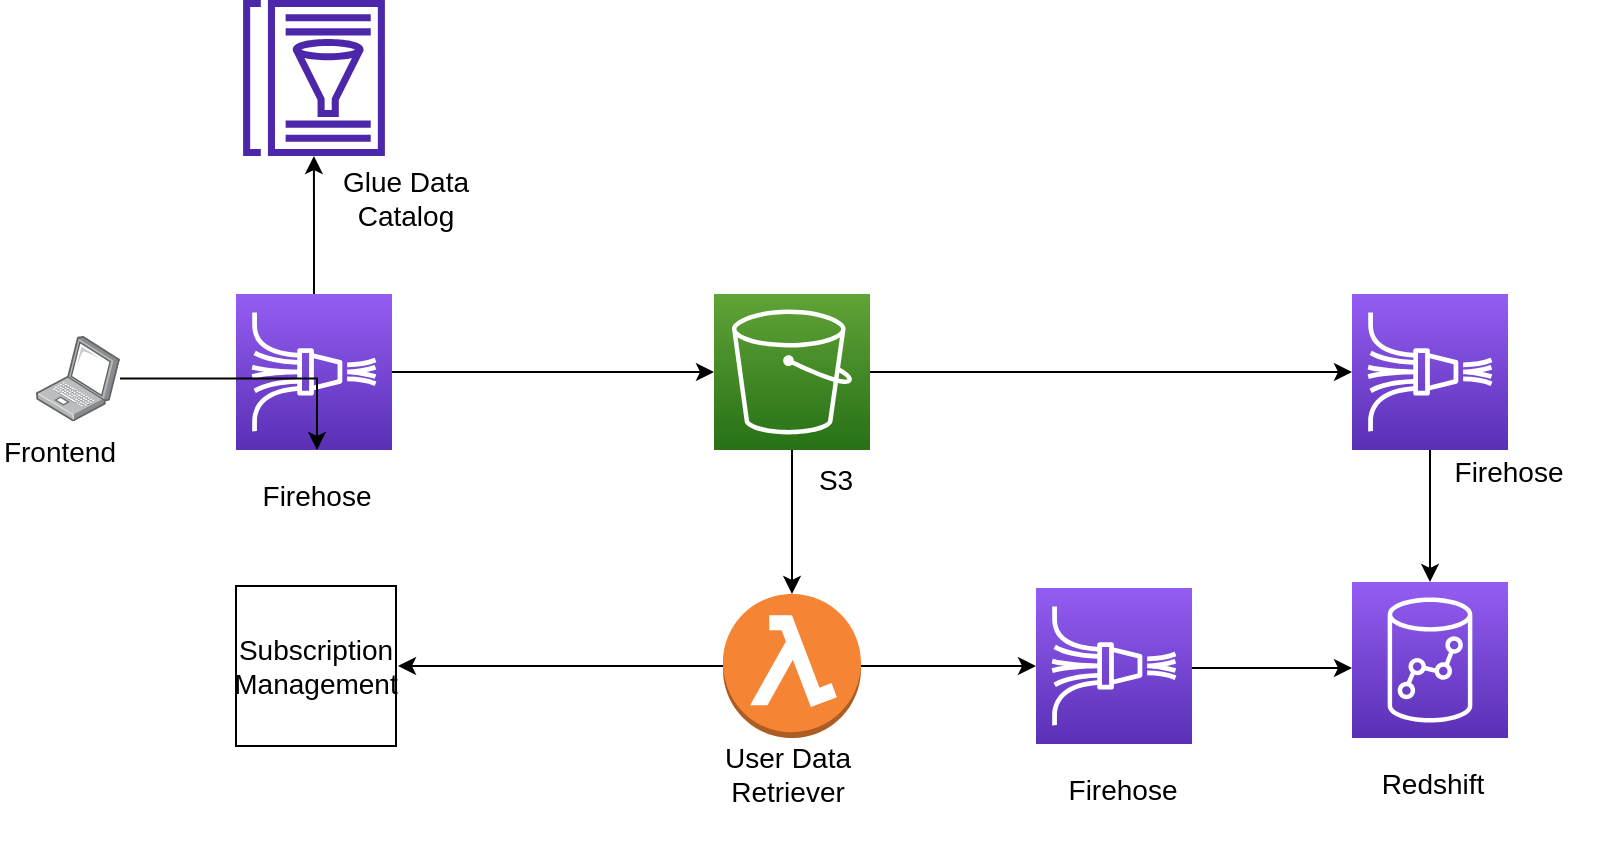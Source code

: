 <mxfile version="21.5.2" type="github">
  <diagram id="Ht1M8jgEwFfnCIfOTk4-" name="Page-1">
    <mxGraphModel dx="1589" dy="871" grid="1" gridSize="10" guides="1" tooltips="1" connect="1" arrows="1" fold="1" page="1" pageScale="1" pageWidth="1169" pageHeight="827" math="0" shadow="0">
      <root>
        <mxCell id="0" />
        <mxCell id="1" parent="0" />
        <mxCell id="bKz0auPCCJFVJiTbavnk-3" value="" style="edgeStyle=orthogonalEdgeStyle;rounded=0;orthogonalLoop=1;jettySize=auto;html=1;" edge="1" parent="1" source="bKz0auPCCJFVJiTbavnk-1" target="bKz0auPCCJFVJiTbavnk-2">
          <mxGeometry relative="1" as="geometry" />
        </mxCell>
        <mxCell id="bKz0auPCCJFVJiTbavnk-8" value="" style="edgeStyle=orthogonalEdgeStyle;rounded=0;orthogonalLoop=1;jettySize=auto;html=1;" edge="1" parent="1" source="bKz0auPCCJFVJiTbavnk-1" target="bKz0auPCCJFVJiTbavnk-4">
          <mxGeometry relative="1" as="geometry" />
        </mxCell>
        <mxCell id="bKz0auPCCJFVJiTbavnk-1" value="" style="sketch=0;points=[[0,0,0],[0.25,0,0],[0.5,0,0],[0.75,0,0],[1,0,0],[0,1,0],[0.25,1,0],[0.5,1,0],[0.75,1,0],[1,1,0],[0,0.25,0],[0,0.5,0],[0,0.75,0],[1,0.25,0],[1,0.5,0],[1,0.75,0]];outlineConnect=0;fontColor=#232F3E;gradientColor=#945DF2;gradientDirection=north;fillColor=#5A30B5;strokeColor=#ffffff;dashed=0;verticalLabelPosition=bottom;verticalAlign=top;align=center;html=1;fontSize=12;fontStyle=0;aspect=fixed;shape=mxgraph.aws4.resourceIcon;resIcon=mxgraph.aws4.kinesis_data_firehose;" vertex="1" parent="1">
          <mxGeometry x="310" y="307" width="78" height="78" as="geometry" />
        </mxCell>
        <mxCell id="bKz0auPCCJFVJiTbavnk-2" value="" style="sketch=0;outlineConnect=0;fontColor=#232F3E;gradientColor=none;fillColor=#4D27AA;strokeColor=none;dashed=0;verticalLabelPosition=bottom;verticalAlign=top;align=center;html=1;fontSize=12;fontStyle=0;aspect=fixed;pointerEvents=1;shape=mxgraph.aws4.glue_data_catalog;" vertex="1" parent="1">
          <mxGeometry x="313" y="160" width="72" height="78" as="geometry" />
        </mxCell>
        <mxCell id="bKz0auPCCJFVJiTbavnk-9" value="" style="edgeStyle=orthogonalEdgeStyle;rounded=0;orthogonalLoop=1;jettySize=auto;html=1;" edge="1" parent="1" source="bKz0auPCCJFVJiTbavnk-4" target="bKz0auPCCJFVJiTbavnk-5">
          <mxGeometry relative="1" as="geometry" />
        </mxCell>
        <mxCell id="bKz0auPCCJFVJiTbavnk-15" style="edgeStyle=orthogonalEdgeStyle;rounded=0;orthogonalLoop=1;jettySize=auto;html=1;entryX=0;entryY=0.5;entryDx=0;entryDy=0;entryPerimeter=0;" edge="1" parent="1" source="bKz0auPCCJFVJiTbavnk-4" target="bKz0auPCCJFVJiTbavnk-14">
          <mxGeometry relative="1" as="geometry" />
        </mxCell>
        <mxCell id="bKz0auPCCJFVJiTbavnk-4" value="" style="sketch=0;points=[[0,0,0],[0.25,0,0],[0.5,0,0],[0.75,0,0],[1,0,0],[0,1,0],[0.25,1,0],[0.5,1,0],[0.75,1,0],[1,1,0],[0,0.25,0],[0,0.5,0],[0,0.75,0],[1,0.25,0],[1,0.5,0],[1,0.75,0]];outlineConnect=0;fontColor=#232F3E;gradientColor=#60A337;gradientDirection=north;fillColor=#277116;strokeColor=#ffffff;dashed=0;verticalLabelPosition=bottom;verticalAlign=top;align=center;html=1;fontSize=12;fontStyle=0;aspect=fixed;shape=mxgraph.aws4.resourceIcon;resIcon=mxgraph.aws4.s3;" vertex="1" parent="1">
          <mxGeometry x="549" y="307" width="78" height="78" as="geometry" />
        </mxCell>
        <mxCell id="bKz0auPCCJFVJiTbavnk-7" value="" style="edgeStyle=orthogonalEdgeStyle;rounded=0;orthogonalLoop=1;jettySize=auto;html=1;" edge="1" parent="1" source="bKz0auPCCJFVJiTbavnk-5">
          <mxGeometry relative="1" as="geometry">
            <mxPoint x="391" y="493" as="targetPoint" />
          </mxGeometry>
        </mxCell>
        <mxCell id="bKz0auPCCJFVJiTbavnk-26" value="" style="edgeStyle=orthogonalEdgeStyle;rounded=0;orthogonalLoop=1;jettySize=auto;html=1;" edge="1" parent="1" source="bKz0auPCCJFVJiTbavnk-5" target="bKz0auPCCJFVJiTbavnk-17">
          <mxGeometry relative="1" as="geometry" />
        </mxCell>
        <mxCell id="bKz0auPCCJFVJiTbavnk-5" value="" style="outlineConnect=0;dashed=0;verticalLabelPosition=bottom;verticalAlign=top;align=center;html=1;shape=mxgraph.aws3.lambda_function;fillColor=#F58534;gradientColor=none;" vertex="1" parent="1">
          <mxGeometry x="553.5" y="457" width="69" height="72" as="geometry" />
        </mxCell>
        <mxCell id="bKz0auPCCJFVJiTbavnk-12" value="&lt;font style=&quot;font-size: 14px;&quot;&gt;Subscription Management&lt;/font&gt;" style="whiteSpace=wrap;html=1;aspect=fixed;" vertex="1" parent="1">
          <mxGeometry x="310" y="453" width="80" height="80" as="geometry" />
        </mxCell>
        <mxCell id="bKz0auPCCJFVJiTbavnk-23" value="" style="edgeStyle=orthogonalEdgeStyle;rounded=0;orthogonalLoop=1;jettySize=auto;html=1;" edge="1" parent="1" source="bKz0auPCCJFVJiTbavnk-14" target="bKz0auPCCJFVJiTbavnk-16">
          <mxGeometry relative="1" as="geometry" />
        </mxCell>
        <mxCell id="bKz0auPCCJFVJiTbavnk-14" value="" style="sketch=0;points=[[0,0,0],[0.25,0,0],[0.5,0,0],[0.75,0,0],[1,0,0],[0,1,0],[0.25,1,0],[0.5,1,0],[0.75,1,0],[1,1,0],[0,0.25,0],[0,0.5,0],[0,0.75,0],[1,0.25,0],[1,0.5,0],[1,0.75,0]];outlineConnect=0;fontColor=#232F3E;gradientColor=#945DF2;gradientDirection=north;fillColor=#5A30B5;strokeColor=#ffffff;dashed=0;verticalLabelPosition=bottom;verticalAlign=top;align=center;html=1;fontSize=12;fontStyle=0;aspect=fixed;shape=mxgraph.aws4.resourceIcon;resIcon=mxgraph.aws4.kinesis_data_firehose;" vertex="1" parent="1">
          <mxGeometry x="868" y="307" width="78" height="78" as="geometry" />
        </mxCell>
        <mxCell id="bKz0auPCCJFVJiTbavnk-16" value="" style="sketch=0;points=[[0,0,0],[0.25,0,0],[0.5,0,0],[0.75,0,0],[1,0,0],[0,1,0],[0.25,1,0],[0.5,1,0],[0.75,1,0],[1,1,0],[0,0.25,0],[0,0.5,0],[0,0.75,0],[1,0.25,0],[1,0.5,0],[1,0.75,0]];outlineConnect=0;fontColor=#232F3E;gradientColor=#945DF2;gradientDirection=north;fillColor=#5A30B5;strokeColor=#ffffff;dashed=0;verticalLabelPosition=bottom;verticalAlign=top;align=center;html=1;fontSize=12;fontStyle=0;aspect=fixed;shape=mxgraph.aws4.resourceIcon;resIcon=mxgraph.aws4.redshift;" vertex="1" parent="1">
          <mxGeometry x="868" y="451" width="78" height="78" as="geometry" />
        </mxCell>
        <mxCell id="bKz0auPCCJFVJiTbavnk-22" value="" style="edgeStyle=orthogonalEdgeStyle;rounded=0;orthogonalLoop=1;jettySize=auto;html=1;" edge="1" parent="1" source="bKz0auPCCJFVJiTbavnk-17" target="bKz0auPCCJFVJiTbavnk-16">
          <mxGeometry relative="1" as="geometry">
            <Array as="points">
              <mxPoint x="820" y="494" />
              <mxPoint x="820" y="494" />
            </Array>
          </mxGeometry>
        </mxCell>
        <mxCell id="bKz0auPCCJFVJiTbavnk-17" value="" style="sketch=0;points=[[0,0,0],[0.25,0,0],[0.5,0,0],[0.75,0,0],[1,0,0],[0,1,0],[0.25,1,0],[0.5,1,0],[0.75,1,0],[1,1,0],[0,0.25,0],[0,0.5,0],[0,0.75,0],[1,0.25,0],[1,0.5,0],[1,0.75,0]];outlineConnect=0;fontColor=#232F3E;gradientColor=#945DF2;gradientDirection=north;fillColor=#5A30B5;strokeColor=#ffffff;dashed=0;verticalLabelPosition=bottom;verticalAlign=top;align=center;html=1;fontSize=12;fontStyle=0;aspect=fixed;shape=mxgraph.aws4.resourceIcon;resIcon=mxgraph.aws4.kinesis_data_firehose;" vertex="1" parent="1">
          <mxGeometry x="710" y="454" width="78" height="78" as="geometry" />
        </mxCell>
        <mxCell id="bKz0auPCCJFVJiTbavnk-24" value="&lt;font style=&quot;font-size: 14px;&quot;&gt;Glue Data Catalog&lt;/font&gt;" style="text;html=1;strokeColor=none;fillColor=none;align=center;verticalAlign=middle;whiteSpace=wrap;rounded=0;" vertex="1" parent="1">
          <mxGeometry x="360" y="238" width="70" height="42" as="geometry" />
        </mxCell>
        <mxCell id="bKz0auPCCJFVJiTbavnk-25" value="&lt;font style=&quot;font-size: 14px;&quot;&gt;Firehose&lt;/font&gt;" style="text;html=1;strokeColor=none;fillColor=none;align=center;verticalAlign=middle;whiteSpace=wrap;rounded=0;" vertex="1" parent="1">
          <mxGeometry x="310" y="385" width="81" height="45" as="geometry" />
        </mxCell>
        <mxCell id="bKz0auPCCJFVJiTbavnk-27" value="&lt;font style=&quot;font-size: 14px;&quot;&gt;Firehose&lt;/font&gt;" style="text;html=1;strokeColor=none;fillColor=none;align=center;verticalAlign=middle;whiteSpace=wrap;rounded=0;" vertex="1" parent="1">
          <mxGeometry x="707" y="529" width="93" height="51" as="geometry" />
        </mxCell>
        <mxCell id="bKz0auPCCJFVJiTbavnk-28" value="&lt;font style=&quot;font-size: 14px;&quot;&gt;Redshift&lt;/font&gt;" style="text;html=1;strokeColor=none;fillColor=none;align=center;verticalAlign=middle;whiteSpace=wrap;rounded=0;" vertex="1" parent="1">
          <mxGeometry x="868" y="529" width="81" height="45" as="geometry" />
        </mxCell>
        <mxCell id="bKz0auPCCJFVJiTbavnk-29" value="&lt;font style=&quot;font-size: 14px;&quot;&gt;Firehose&lt;/font&gt;" style="text;html=1;strokeColor=none;fillColor=none;align=center;verticalAlign=middle;whiteSpace=wrap;rounded=0;" vertex="1" parent="1">
          <mxGeometry x="900" y="370" width="93" height="51" as="geometry" />
        </mxCell>
        <mxCell id="bKz0auPCCJFVJiTbavnk-31" value="&lt;font style=&quot;font-size: 14px;&quot;&gt;S3&lt;/font&gt;" style="text;html=1;strokeColor=none;fillColor=none;align=center;verticalAlign=middle;whiteSpace=wrap;rounded=0;" vertex="1" parent="1">
          <mxGeometry x="580" y="385" width="60" height="30" as="geometry" />
        </mxCell>
        <mxCell id="bKz0auPCCJFVJiTbavnk-33" value="&lt;font style=&quot;font-size: 14px;&quot;&gt;User Data Retriever&lt;/font&gt;" style="text;html=1;strokeColor=none;fillColor=none;align=center;verticalAlign=middle;whiteSpace=wrap;rounded=0;" vertex="1" parent="1">
          <mxGeometry x="549" y="532" width="73.5" height="30" as="geometry" />
        </mxCell>
        <mxCell id="bKz0auPCCJFVJiTbavnk-36" value="" style="edgeStyle=orthogonalEdgeStyle;rounded=0;orthogonalLoop=1;jettySize=auto;html=1;" edge="1" parent="1" source="bKz0auPCCJFVJiTbavnk-35" target="bKz0auPCCJFVJiTbavnk-25">
          <mxGeometry relative="1" as="geometry" />
        </mxCell>
        <mxCell id="bKz0auPCCJFVJiTbavnk-35" value="" style="image;points=[];aspect=fixed;html=1;align=center;shadow=0;dashed=0;image=img/lib/allied_telesis/computer_and_terminals/Laptop.svg;" vertex="1" parent="1">
          <mxGeometry x="210" y="328" width="42" height="42.6" as="geometry" />
        </mxCell>
        <mxCell id="bKz0auPCCJFVJiTbavnk-37" value="&lt;font style=&quot;font-size: 14px;&quot;&gt;Frontend&lt;/font&gt;" style="text;html=1;strokeColor=none;fillColor=none;align=center;verticalAlign=middle;whiteSpace=wrap;rounded=0;" vertex="1" parent="1">
          <mxGeometry x="192" y="370.6" width="60" height="30" as="geometry" />
        </mxCell>
      </root>
    </mxGraphModel>
  </diagram>
</mxfile>

